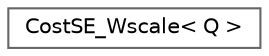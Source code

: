 digraph "Graphical Class Hierarchy"
{
 // INTERACTIVE_SVG=YES
 // LATEX_PDF_SIZE
  bgcolor="transparent";
  edge [fontname=Helvetica,fontsize=10,labelfontname=Helvetica,labelfontsize=10];
  node [fontname=Helvetica,fontsize=10,shape=box,height=0.2,width=0.4];
  rankdir="LR";
  Node0 [id="Node000000",label="CostSE_Wscale\< Q \>",height=0.2,width=0.4,color="grey40", fillcolor="white", style="filled",URL="$df/dca/classCostSE__Wscale.html",tooltip=" "];
}
